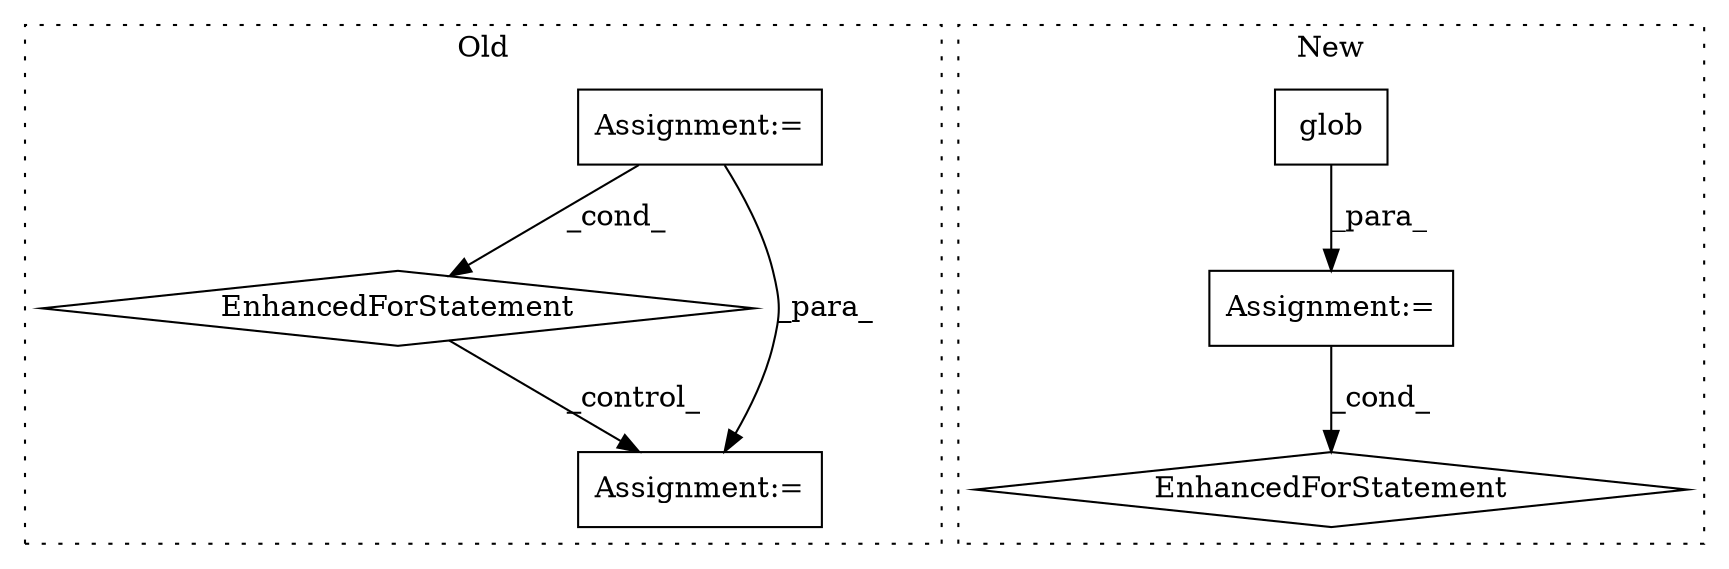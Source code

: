 digraph G {
subgraph cluster0 {
1 [label="EnhancedForStatement" a="70" s="3366,3474" l="53,2" shape="diamond"];
5 [label="Assignment:=" a="7" s="3366,3474" l="53,2" shape="box"];
6 [label="Assignment:=" a="7" s="3623" l="1" shape="box"];
label = "Old";
style="dotted";
}
subgraph cluster1 {
2 [label="glob" a="32" s="4382,4447" l="5,1" shape="box"];
3 [label="Assignment:=" a="7" s="4455,4539" l="53,2" shape="box"];
4 [label="EnhancedForStatement" a="70" s="4455,4539" l="53,2" shape="diamond"];
label = "New";
style="dotted";
}
1 -> 6 [label="_control_"];
2 -> 3 [label="_para_"];
3 -> 4 [label="_cond_"];
5 -> 6 [label="_para_"];
5 -> 1 [label="_cond_"];
}